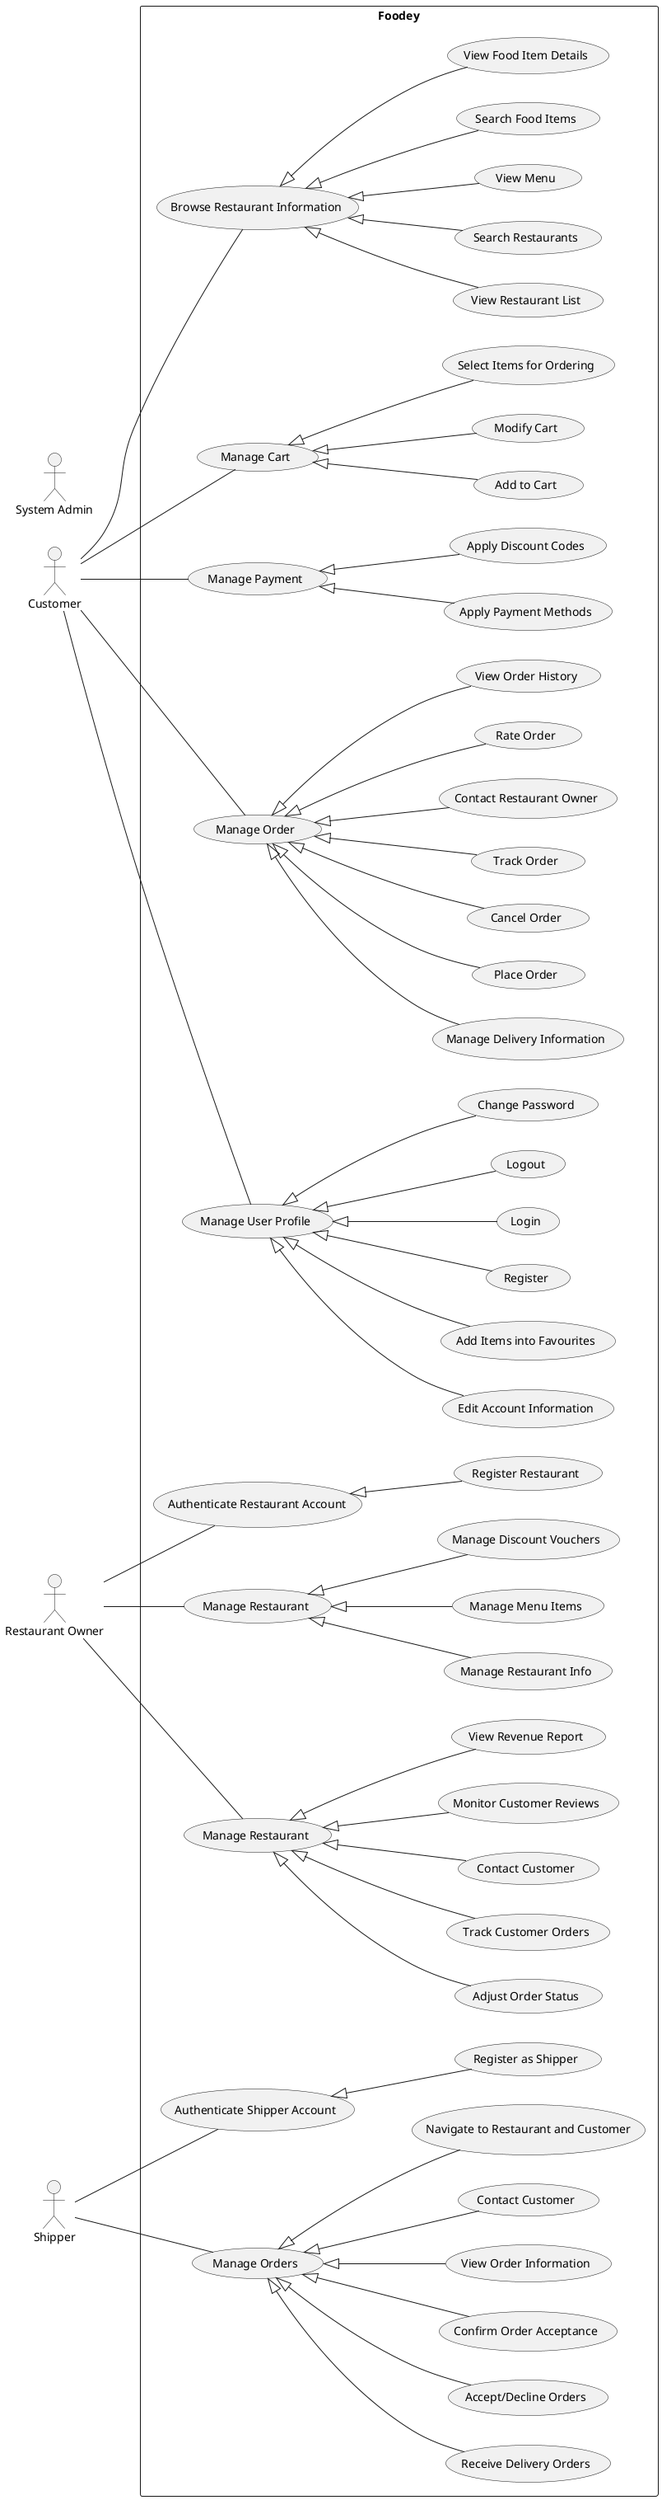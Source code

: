 @startuml Foodey_usecase

left to right direction

actor "Customer" as Cm
actor "System Admin" as SA
actor "Restaurant Owner" as RO
actor "Shipper" as Shp

rectangle Foodey{
    /'Customer'/
    'UC_G01
    usecase "Browse Restaurant Information" as UC_G01
    usecase "View Restaurant List" as UC01
    usecase "Search Restaurants" as UC02
    usecase "View Menu" as UC03
    usecase "Search Food Items" as UC04
    usecase "View Food Item Details" as UC05
    UC_G01 <|-- UC01
    UC_G01 <|-- UC02
    UC_G01 <|-- UC03
    UC_G01 <|-- UC04
    UC_G01 <|-- UC05

    'UC_G02
    usecase "Manage Cart" as UC_G02
    usecase "Add to Cart" as UC06
    usecase "Modify Cart" as UC07
    usecase "Select Items for Ordering" as UC08
    UC_G02 <|-- UC06
    UC_G02 <|-- UC07
    UC_G02 <|-- UC08    
    
    'UC_G03
    usecase "Manage Payment" as UC_G03
    usecase "Apply Payment Methods" as UC10
    usecase "Apply Discount Codes" as UC11
    UC_G03 <|-- UC10
    UC_G03 <|-- UC11
    
    'UC_G04
    usecase "Manage Order" as UC_G04
    usecase "Manage Delivery Information" as UC09
    usecase "Place Order" as UC12
    usecase "Cancel Order" as UC13
    usecase "Track Order" as UC14
    usecase "Contact Restaurant Owner" as UC15
    usecase "Rate Order" as UC16
    usecase "View Order History" as UC17
    UC_G04 <|-- UC09
    UC_G04 <|-- UC12
    UC_G04 <|-- UC13
    UC_G04 <|-- UC14
    UC_G04 <|-- UC15
    UC_G04 <|-- UC16
    UC_G04 <|-- UC17

    'UC_G06
    usecase "Manage User Profile" as UC_G06
    usecase "Edit Account Information" as UC18
    usecase "Add Items into Favourites" as UC19
    usecase "Register" as UC20
    usecase "Login" as UC21
    usecase "Logout" as UC22
    usecase "Change Password" as UC23
    UC_G06 <|-- UC18
    UC_G06 <|-- UC19
    UC_G06 <|-- UC20
    UC_G06 <|-- UC21
    UC_G06 <|-- UC22
    UC_G06 <|-- UC23

    /'Restaurant Owner'/
    'UC_G07
    usecase "Authenticate Restaurant Account" as UC_G07
    usecase "Register Restaurant" as UC24
    UC_G07 <|-- UC24

    'UC_G08
    usecase "Manage Restaurant" as UC_G08
    usecase "Manage Restaurant Info" as UC26
    usecase "Manage Menu Items" as UC27
    usecase "Manage Discount Vouchers" as UC28
    UC_G08 <|-- UC26
    UC_G08 <|-- UC27
    UC_G08 <|-- UC28

    'UC_G09
    usecase "Manage Restaurant" as UC_G09
    usecase "Adjust Order Status" as UC30
    usecase "Track Customer Orders" as UC31
    usecase "Contact Customer" as UC32
    usecase "Monitor Customer Reviews" as UC33
    usecase "View Revenue Report" as UC34
    UC_G09 <|-- UC30
    UC_G09 <|-- UC31
    UC_G09 <|-- UC32
    UC_G09 <|-- UC33
    UC_G09 <|-- UC34

    /'Shipper'/
    'UC_G10
    usecase "Authenticate Shipper Account" as UC_G10
    usecase "Register as Shipper" as UC36
    UC_G10 <|-- UC36

    'UC_G11
    usecase "Manage Orders" as UC_G11
    usecase "Receive Delivery Orders" as UC37
    usecase "Accept/Decline Orders" as UC38
    usecase "Confirm Order Acceptance" as UC39
    usecase "View Order Information" as UC40
    usecase "Contact Customer" as UC41
    usecase "Navigate to Restaurant and Customer" as UC42
    UC_G11 <|-- UC37
    UC_G11 <|-- UC38
    UC_G11 <|-- UC39
    UC_G11 <|-- UC40
    UC_G11 <|-- UC41
    UC_G11 <|-- UC42

    /'System Admin'/

}   

/'Cm usecases'/
Cm -- UC_G01
Cm -- UC_G02
Cm -- UC_G03
Cm -- UC_G04
Cm -- UC_G06

/'RO usecases'/
RO -- UC_G07
RO -- UC_G08
RO -- UC_G09

/'Shp usecases'/
Shp -- UC_G10
Shp -- UC_G11

/'SA usecases'/



@enduml